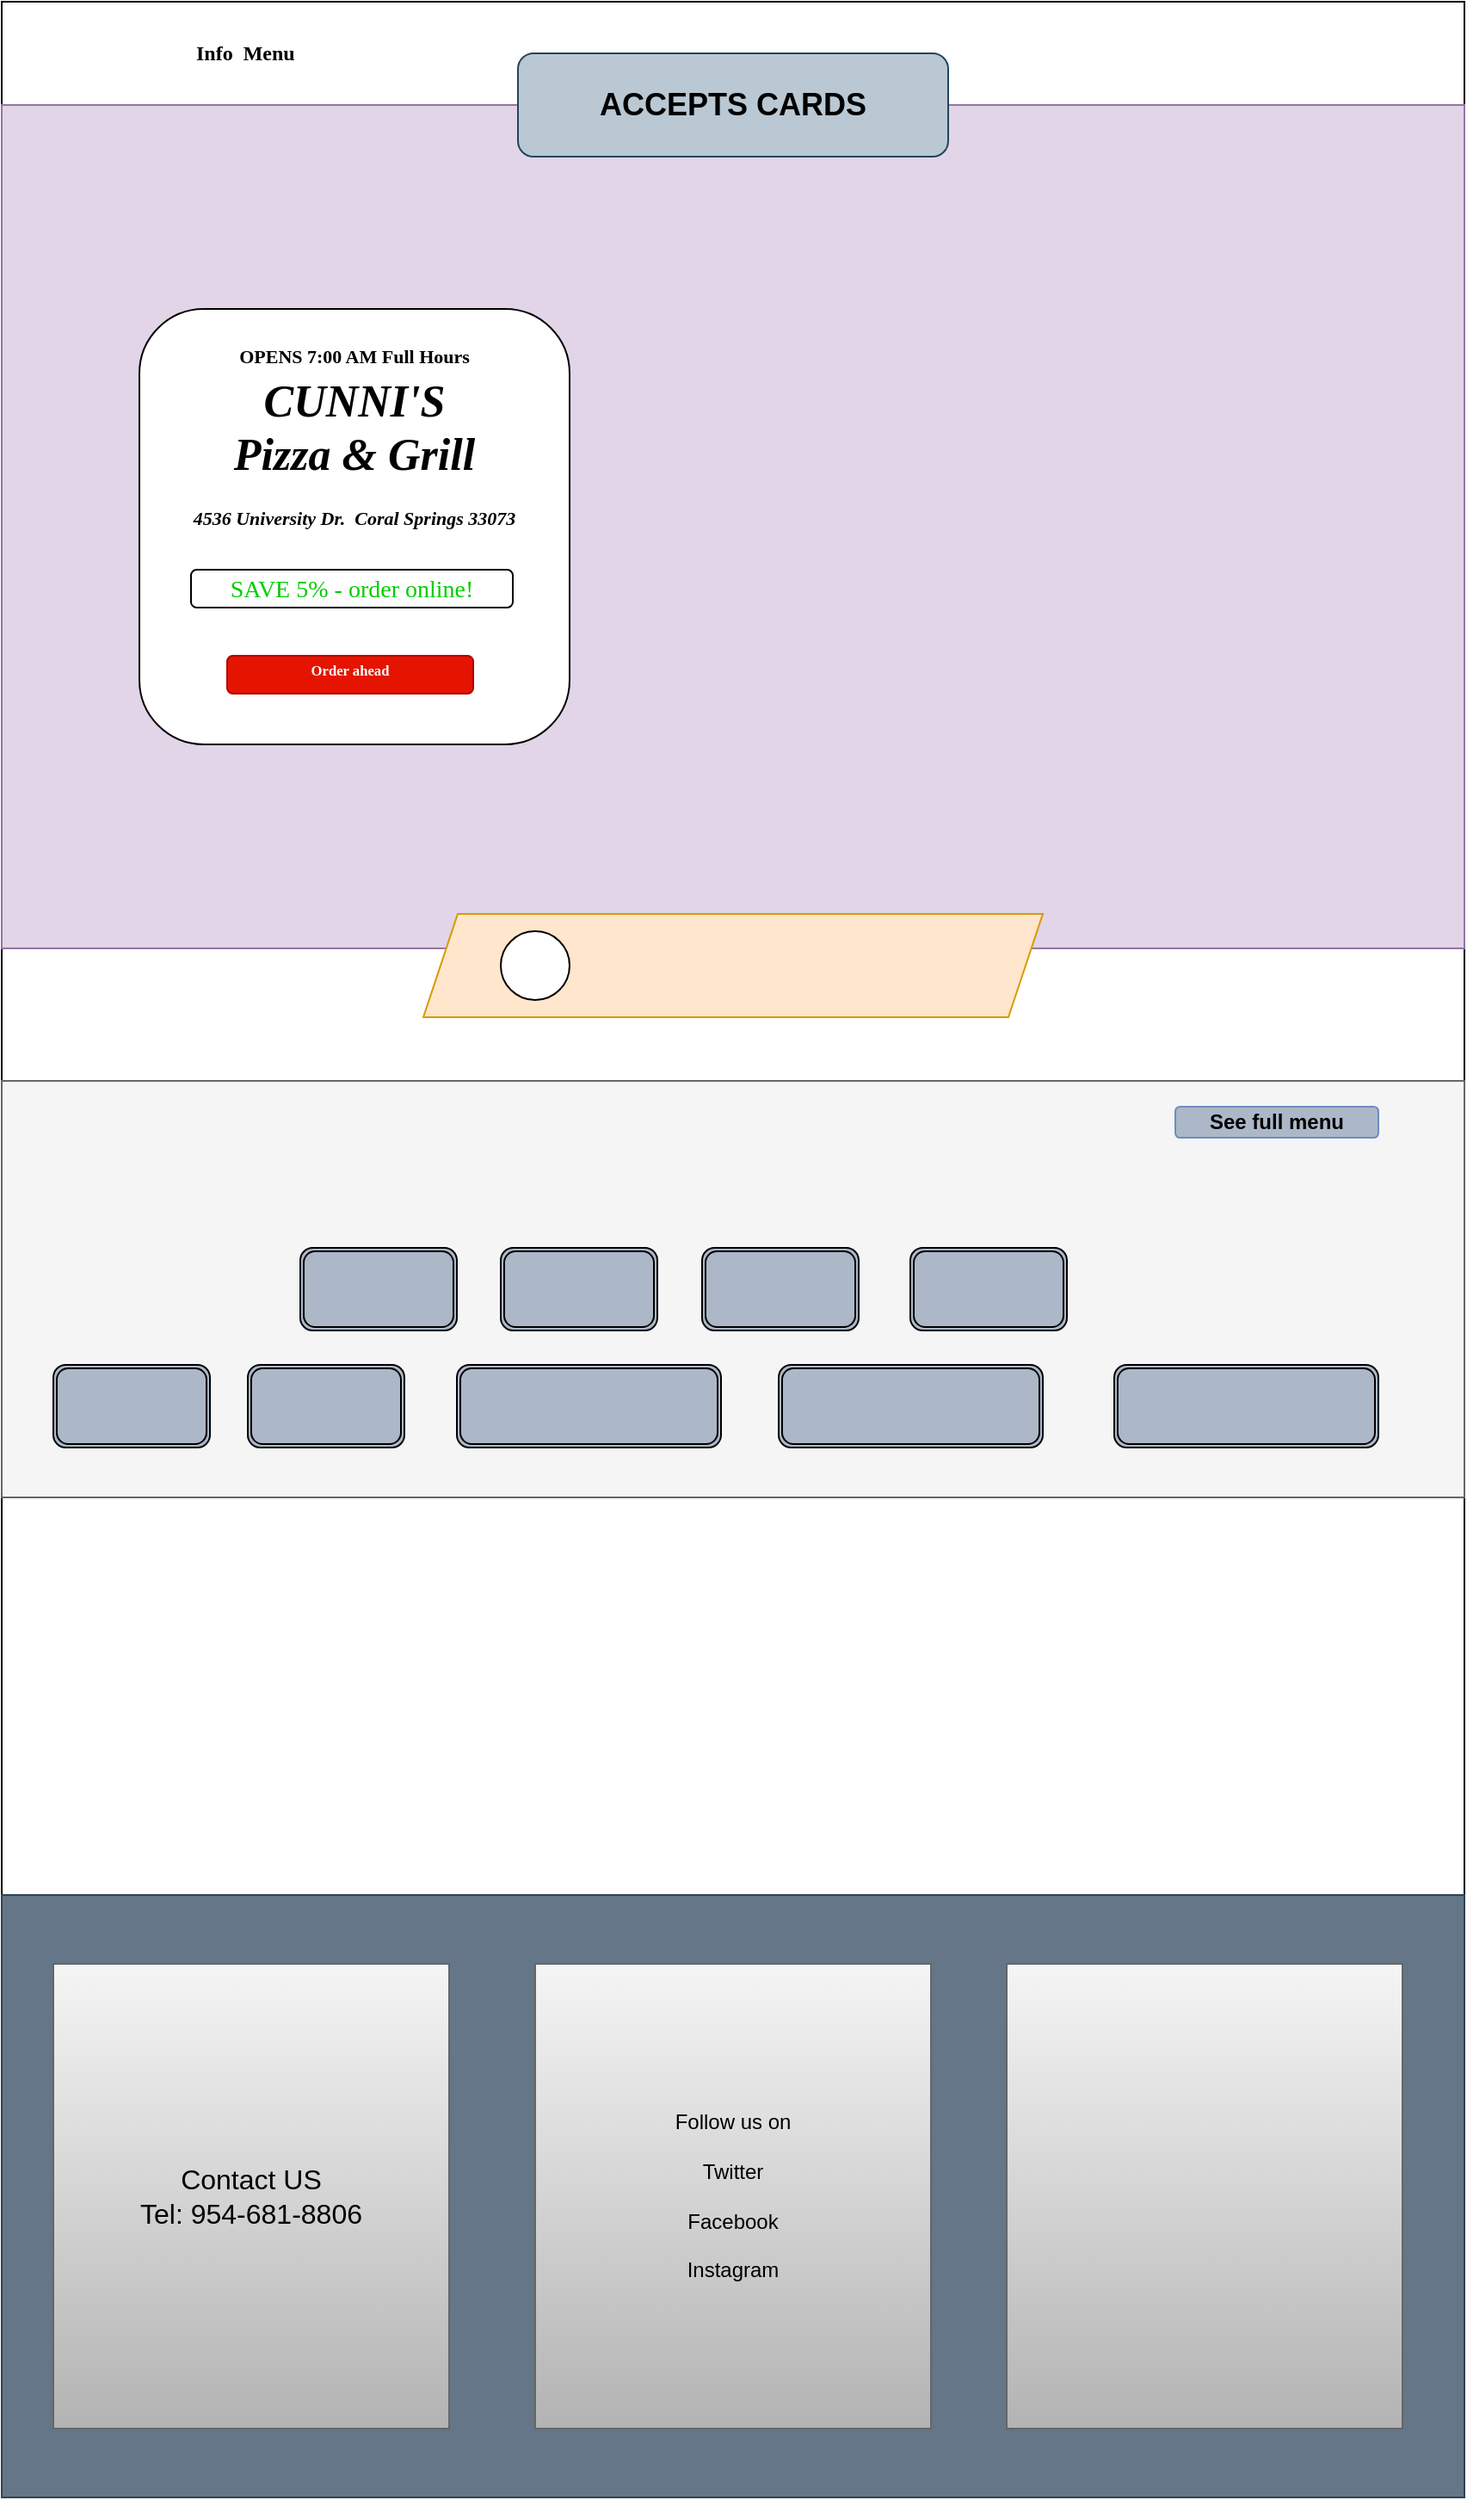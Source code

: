 <mxfile version="14.2.5" type="github">
  <diagram id="dsQcUP_wkPqDR7Pz393j" name="Page-1">
    <mxGraphModel dx="1738" dy="971" grid="1" gridSize="11" guides="1" tooltips="1" connect="1" arrows="1" fold="1" page="0" pageScale="1" pageWidth="850" pageHeight="1100" math="0" shadow="0">
      <root>
        <mxCell id="0" />
        <mxCell id="1" parent="0" />
        <mxCell id="aiuoiwqxx1_QvkTEQP0J-10" value="" style="rounded=0;whiteSpace=wrap;html=1;" vertex="1" parent="1">
          <mxGeometry width="850" height="1450" as="geometry" />
        </mxCell>
        <mxCell id="aiuoiwqxx1_QvkTEQP0J-3" value="&lt;h4&gt;&lt;b&gt;&amp;nbsp; &amp;nbsp; &amp;nbsp; &amp;nbsp; &amp;nbsp; &amp;nbsp; &amp;nbsp; &amp;nbsp; &amp;nbsp; &amp;nbsp; &amp;nbsp; &amp;nbsp; &amp;nbsp; &amp;nbsp; &amp;nbsp; &amp;nbsp; &amp;nbsp; &amp;nbsp; &amp;nbsp;Info&amp;nbsp; Menu&lt;/b&gt;&lt;/h4&gt;" style="rounded=0;whiteSpace=wrap;html=1;fontFamily=Verdana;align=left;" vertex="1" parent="1">
          <mxGeometry width="850" height="60" as="geometry" />
        </mxCell>
        <mxCell id="aiuoiwqxx1_QvkTEQP0J-4" value="" style="rounded=0;whiteSpace=wrap;html=1;fillColor=#e1d5e7;strokeColor=#9673a6;" vertex="1" parent="1">
          <mxGeometry y="60" width="850" height="490" as="geometry" />
        </mxCell>
        <mxCell id="aiuoiwqxx1_QvkTEQP0J-5" value="&lt;h2&gt;ACCEPTS CARDS&lt;/h2&gt;" style="rounded=1;whiteSpace=wrap;html=1;fillColor=#bac8d3;strokeColor=#23445d;fontStyle=1" vertex="1" parent="1">
          <mxGeometry x="300" y="30" width="250" height="60" as="geometry" />
        </mxCell>
        <mxCell id="aiuoiwqxx1_QvkTEQP0J-12" value="" style="shape=parallelogram;perimeter=parallelogramPerimeter;whiteSpace=wrap;html=1;fixedSize=1;fillColor=#ffe6cc;strokeColor=#d79b00;" vertex="1" parent="1">
          <mxGeometry x="245" y="530" width="360" height="60" as="geometry" />
        </mxCell>
        <mxCell id="aiuoiwqxx1_QvkTEQP0J-11" value="" style="ellipse;whiteSpace=wrap;html=1;aspect=fixed;" vertex="1" parent="1">
          <mxGeometry x="290" y="540" width="40" height="40" as="geometry" />
        </mxCell>
        <mxCell id="aiuoiwqxx1_QvkTEQP0J-13" value="" style="rounded=0;whiteSpace=wrap;html=1;fillColor=#f5f5f5;strokeColor=#666666;fontColor=#333333;labelPosition=center;verticalLabelPosition=middle;align=center;verticalAlign=middle;" vertex="1" parent="1">
          <mxGeometry y="627" width="850" height="242" as="geometry" />
        </mxCell>
        <mxCell id="aiuoiwqxx1_QvkTEQP0J-14" value="See full menu" style="rounded=1;whiteSpace=wrap;html=1;strokeColor=#6c8ebf;fontStyle=1;fillColor=#ACB7C7;" vertex="1" parent="1">
          <mxGeometry x="682" y="642" width="118" height="18" as="geometry" />
        </mxCell>
        <mxCell id="aiuoiwqxx1_QvkTEQP0J-15" value="&lt;h6&gt;&lt;u&gt;Terms of use&amp;nbsp; &amp;nbsp; &amp;nbsp; &amp;nbsp; Privacy policy&amp;nbsp; &amp;nbsp;Copyright 2021&amp;nbsp;&lt;/u&gt;&lt;/h6&gt;" style="rounded=0;whiteSpace=wrap;html=1;fillColor=#647687;strokeColor=#314354;fontColor=#ffffff;" vertex="1" parent="1">
          <mxGeometry y="1100" width="850" height="350" as="geometry" />
        </mxCell>
        <mxCell id="aiuoiwqxx1_QvkTEQP0J-16" value="&lt;font size=&quot;3&quot;&gt;Contact US&lt;br&gt;Tel: 954-681-8806&lt;br&gt;&lt;/font&gt;" style="rounded=0;whiteSpace=wrap;html=1;fillColor=#f5f5f5;strokeColor=#666666;gradientColor=#b3b3b3;" vertex="1" parent="1">
          <mxGeometry x="30" y="1140" width="230" height="270" as="geometry" />
        </mxCell>
        <mxCell id="aiuoiwqxx1_QvkTEQP0J-19" value="Follow us on&lt;br&gt;&lt;br&gt;Twitter&lt;br&gt;&lt;br&gt;Facebook&lt;br&gt;&lt;br&gt;Instagram" style="rounded=0;whiteSpace=wrap;html=1;gradientColor=#b3b3b3;fillColor=#f5f5f5;strokeColor=#666666;" vertex="1" parent="1">
          <mxGeometry x="310" y="1140" width="230" height="270" as="geometry" />
        </mxCell>
        <mxCell id="aiuoiwqxx1_QvkTEQP0J-20" value="" style="rounded=0;whiteSpace=wrap;html=1;gradientColor=#b3b3b3;fillColor=#f5f5f5;strokeColor=#666666;" vertex="1" parent="1">
          <mxGeometry x="584" y="1140" width="230" height="270" as="geometry" />
        </mxCell>
        <mxCell id="aiuoiwqxx1_QvkTEQP0J-23" value="&lt;font face=&quot;Times New Roman&quot; style=&quot;font-size: 11px&quot;&gt;&lt;span style=&quot;font-style: normal&quot;&gt;OPENS 7:00 AM Full Hours&lt;/span&gt;&lt;/font&gt;&lt;span style=&quot;font-style: normal&quot;&gt;&lt;br&gt;&lt;/span&gt;CUNNI&#39;S&lt;br&gt;Pizza &amp;amp; Grill&lt;br&gt;&lt;div style=&quot;text-align: left&quot;&gt;&lt;font style=&quot;font-size: 11px&quot; face=&quot;Tahoma&quot;&gt;4536 University Dr.&amp;nbsp; Coral Springs 33073&lt;/font&gt;&lt;/div&gt;" style="rounded=1;whiteSpace=wrap;html=1;fontFamily=Comic Sans MS;fontSize=26;fontStyle=3;verticalAlign=top;" vertex="1" parent="1">
          <mxGeometry x="80" y="178.5" width="250" height="253" as="geometry" />
        </mxCell>
        <mxCell id="aiuoiwqxx1_QvkTEQP0J-28" value="&lt;font size=&quot;1&quot;&gt;&lt;sup&gt;Order ahead&lt;/sup&gt;&lt;/font&gt;" style="rounded=1;whiteSpace=wrap;html=1;fontFamily=Georgia;fontSize=17;fillColor=#e51400;strokeColor=#B20000;fontColor=#ffffff;fontStyle=1" vertex="1" parent="1">
          <mxGeometry x="131" y="380" width="143" height="22" as="geometry" />
        </mxCell>
        <mxCell id="aiuoiwqxx1_QvkTEQP0J-30" value="&lt;font style=&quot;font-size: 14px&quot; color=&quot;#00cc00&quot;&gt;SAVE 5% - order online!&lt;/font&gt;" style="rounded=1;whiteSpace=wrap;html=1;fontFamily=Georgia;fontSize=17;" vertex="1" parent="1">
          <mxGeometry x="110" y="330" width="187" height="22" as="geometry" />
        </mxCell>
        <mxCell id="aiuoiwqxx1_QvkTEQP0J-35" value="" style="shape=ext;double=1;rounded=1;whiteSpace=wrap;html=1;fillColor=#ACB7C7;gradientColor=none;fontFamily=Georgia;fontSize=17;" vertex="1" parent="1">
          <mxGeometry x="173.5" y="724" width="91" height="48" as="geometry" />
        </mxCell>
        <mxCell id="aiuoiwqxx1_QvkTEQP0J-36" value="" style="shape=ext;double=1;rounded=1;whiteSpace=wrap;html=1;fillColor=#ACB7C7;gradientColor=none;fontFamily=Georgia;fontSize=17;" vertex="1" parent="1">
          <mxGeometry x="290" y="724" width="91" height="48" as="geometry" />
        </mxCell>
        <mxCell id="aiuoiwqxx1_QvkTEQP0J-37" value="" style="shape=ext;double=1;rounded=1;whiteSpace=wrap;html=1;fillColor=#ACB7C7;gradientColor=none;fontFamily=Georgia;fontSize=17;" vertex="1" parent="1">
          <mxGeometry x="407" y="724" width="91" height="48" as="geometry" />
        </mxCell>
        <mxCell id="aiuoiwqxx1_QvkTEQP0J-38" value="" style="shape=ext;double=1;rounded=1;whiteSpace=wrap;html=1;fillColor=#ACB7C7;gradientColor=none;fontFamily=Georgia;fontSize=17;" vertex="1" parent="1">
          <mxGeometry x="528" y="724" width="91" height="48" as="geometry" />
        </mxCell>
        <mxCell id="aiuoiwqxx1_QvkTEQP0J-39" value="" style="shape=ext;double=1;rounded=1;whiteSpace=wrap;html=1;fillColor=#ACB7C7;gradientColor=none;fontFamily=Georgia;fontSize=17;" vertex="1" parent="1">
          <mxGeometry x="30" y="792" width="91" height="48" as="geometry" />
        </mxCell>
        <mxCell id="aiuoiwqxx1_QvkTEQP0J-40" value="" style="shape=ext;double=1;rounded=1;whiteSpace=wrap;html=1;fillColor=#ACB7C7;gradientColor=none;fontFamily=Georgia;fontSize=17;" vertex="1" parent="1">
          <mxGeometry x="143" y="792" width="91" height="48" as="geometry" />
        </mxCell>
        <mxCell id="aiuoiwqxx1_QvkTEQP0J-41" value="" style="shape=ext;double=1;rounded=1;whiteSpace=wrap;html=1;fillColor=#ACB7C7;gradientColor=none;fontFamily=Georgia;fontSize=17;" vertex="1" parent="1">
          <mxGeometry x="264.5" y="792" width="153.5" height="48" as="geometry" />
        </mxCell>
        <mxCell id="aiuoiwqxx1_QvkTEQP0J-42" value="" style="shape=ext;double=1;rounded=1;whiteSpace=wrap;html=1;fillColor=#ACB7C7;gradientColor=none;fontFamily=Georgia;fontSize=17;" vertex="1" parent="1">
          <mxGeometry x="451.5" y="792" width="153.5" height="48" as="geometry" />
        </mxCell>
        <mxCell id="aiuoiwqxx1_QvkTEQP0J-43" value="" style="shape=ext;double=1;rounded=1;whiteSpace=wrap;html=1;fillColor=#ACB7C7;gradientColor=none;fontFamily=Georgia;fontSize=17;" vertex="1" parent="1">
          <mxGeometry x="646.5" y="792" width="153.5" height="48" as="geometry" />
        </mxCell>
      </root>
    </mxGraphModel>
  </diagram>
</mxfile>
